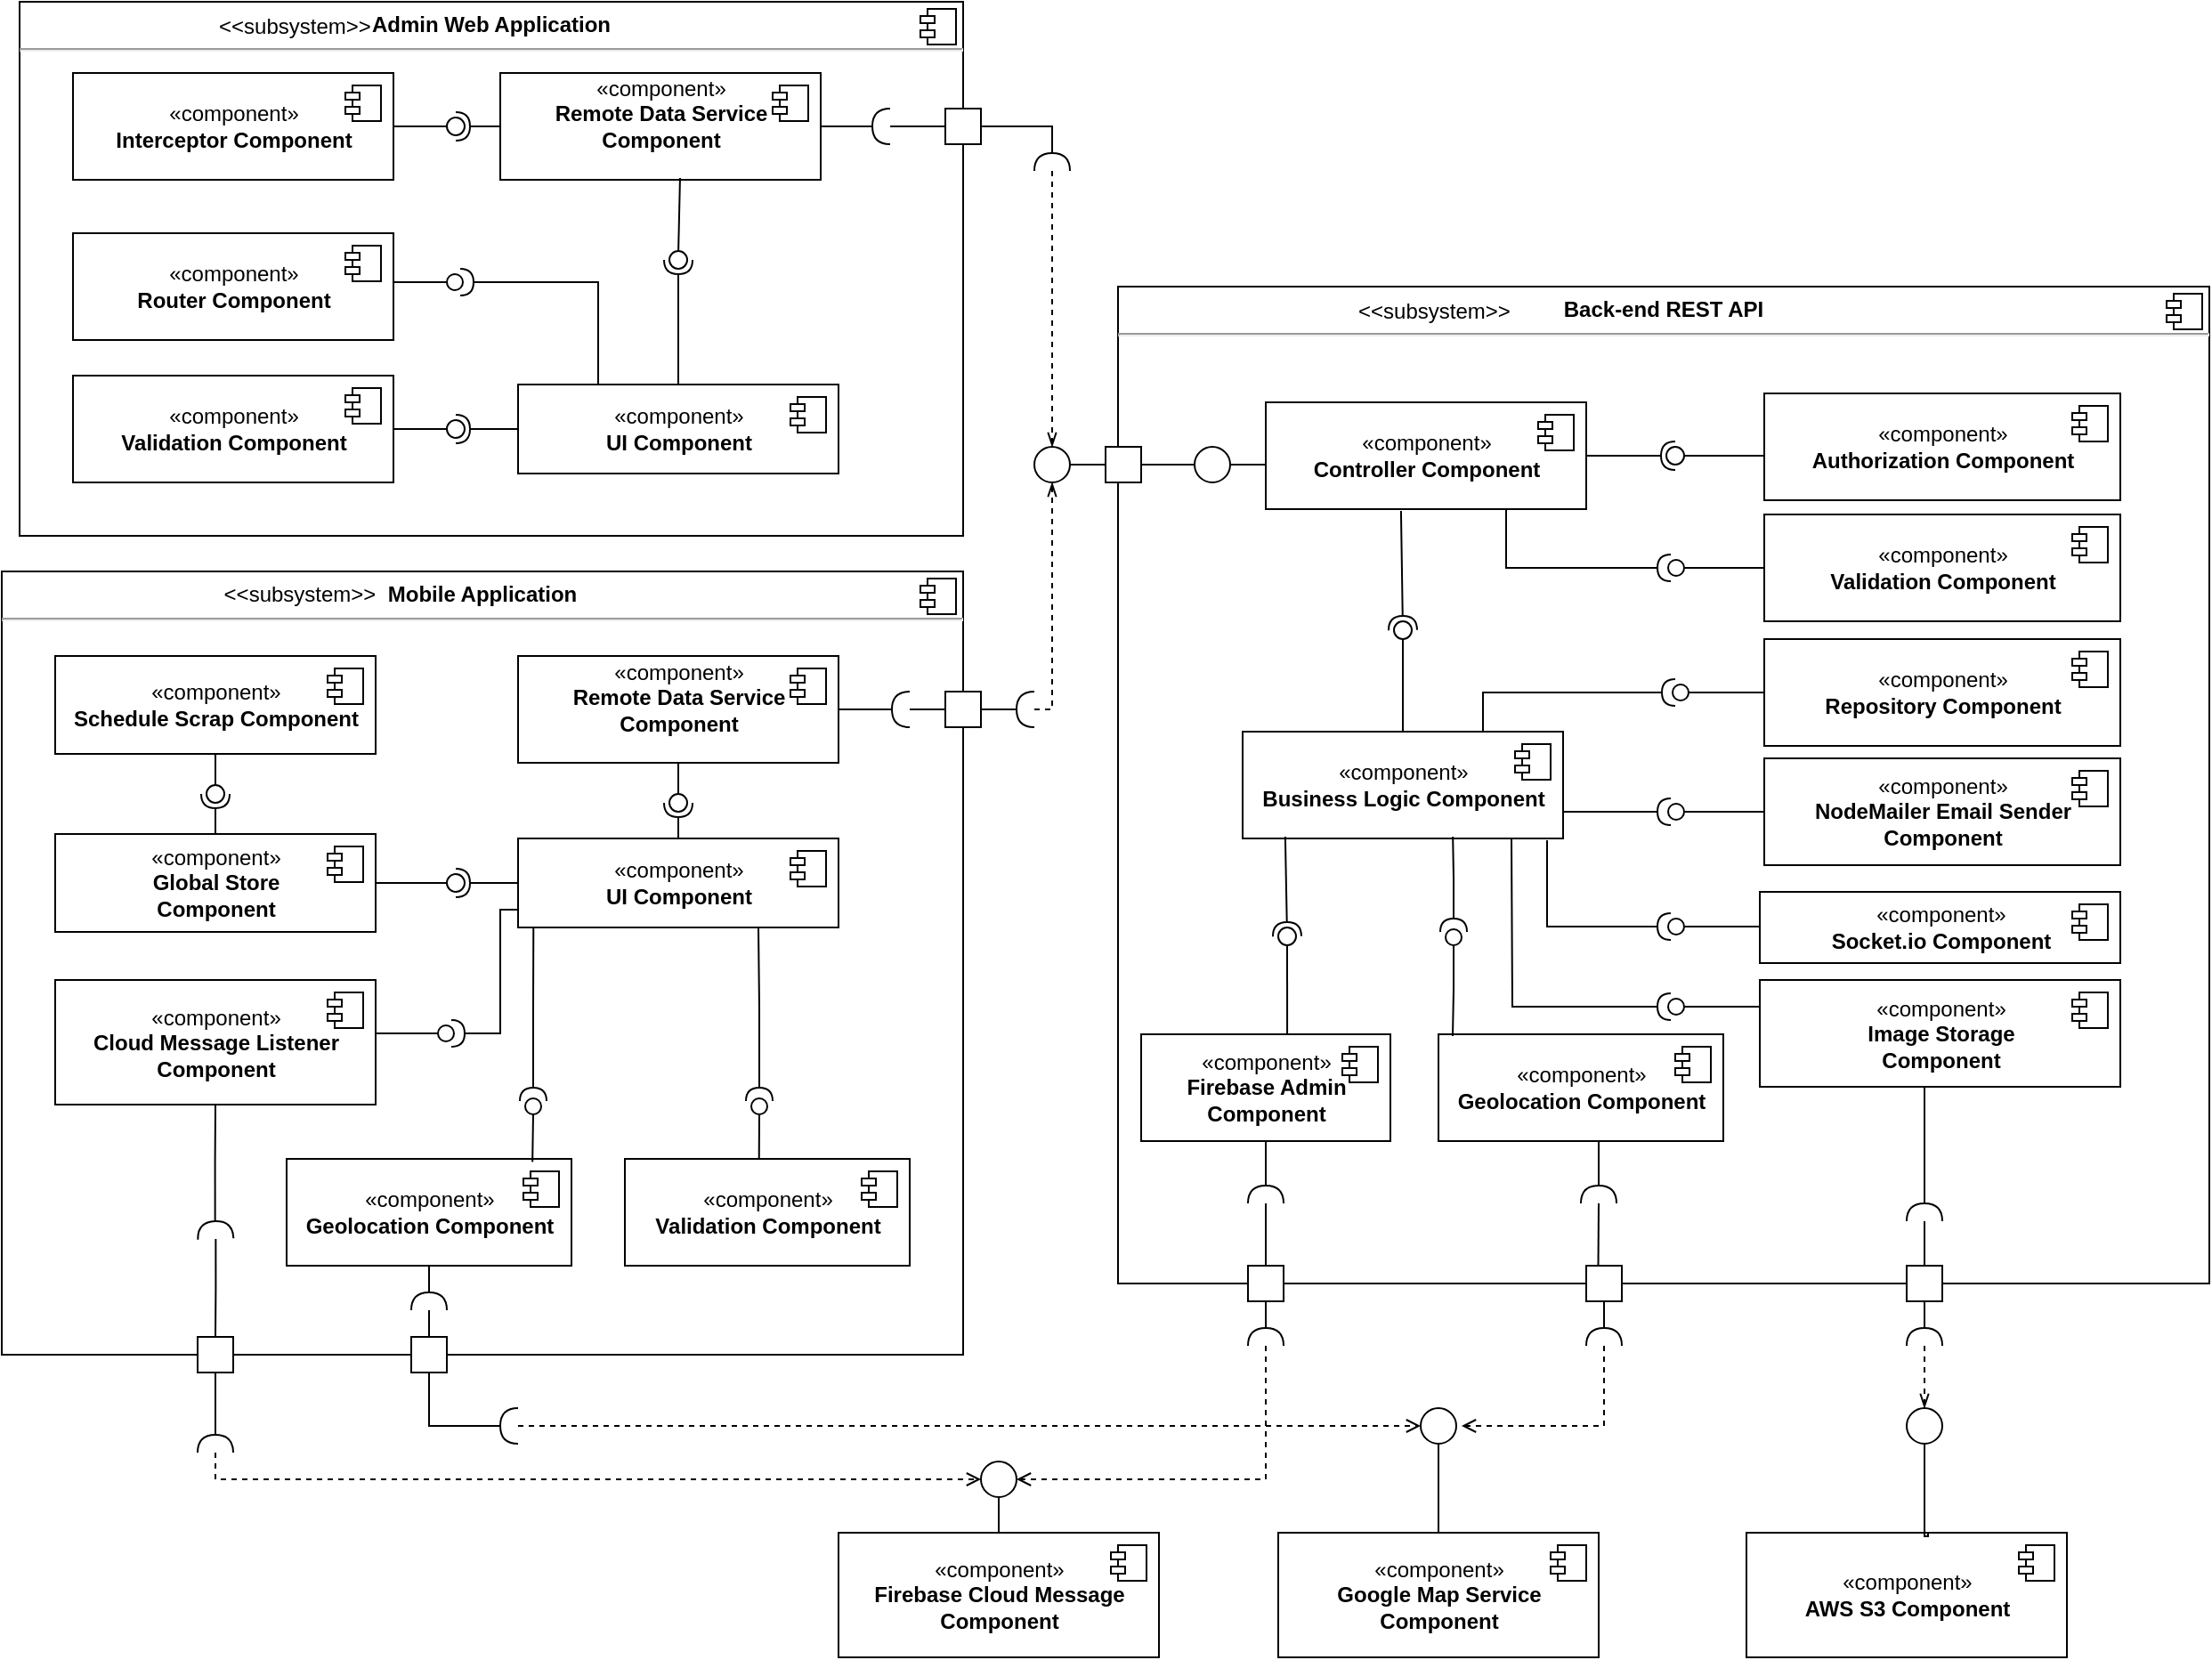 <mxfile version="13.0.2" type="device"><diagram name="Page-1" id="e7e014a7-5840-1c2e-5031-d8a46d1fe8dd"><mxGraphModel dx="346" dy="184" grid="1" gridSize="10" guides="1" tooltips="1" connect="1" arrows="1" fold="1" page="1" pageScale="1" pageWidth="1654" pageHeight="1169" background="#ffffff" math="0" shadow="0"><root><mxCell id="0"/><mxCell id="1" parent="0"/><mxCell id="vD7Bsv8tVk8NhOkw5Lju-210" value="&lt;p style=&quot;margin: 0px ; margin-top: 6px ; text-align: center&quot;&gt;&lt;b&gt;Back-end REST API&lt;/b&gt;&lt;br&gt;&lt;/p&gt;&lt;hr&gt;" style="align=left;overflow=fill;html=1;dropTarget=0;fillColor=#ffffff;gradientColor=none;" parent="1" vertex="1"><mxGeometry x="647" y="160" width="613" height="560" as="geometry"/></mxCell><mxCell id="vD7Bsv8tVk8NhOkw5Lju-211" value="" style="shape=component;jettyWidth=8;jettyHeight=4;" parent="vD7Bsv8tVk8NhOkw5Lju-210" vertex="1"><mxGeometry x="1" width="20" height="20" relative="1" as="geometry"><mxPoint x="-24" y="4" as="offset"/></mxGeometry></mxCell><mxCell id="66DuaU19Fk_zL078yMDg-50" value="&lt;p style=&quot;margin: 0px ; margin-top: 6px ; text-align: center&quot;&gt;&lt;b&gt;Mobile Application&lt;br&gt;&lt;/b&gt;&lt;/p&gt;&lt;hr&gt;&lt;p style=&quot;margin: 0px ; margin-left: 8px&quot;&gt;&lt;br&gt;&lt;/p&gt;" style="align=left;overflow=fill;html=1;dropTarget=0;" parent="1" vertex="1"><mxGeometry x="20" y="320" width="540" height="440" as="geometry"/></mxCell><mxCell id="66DuaU19Fk_zL078yMDg-51" value="" style="shape=component;jettyWidth=8;jettyHeight=4;" parent="66DuaU19Fk_zL078yMDg-50" vertex="1"><mxGeometry x="1" width="20" height="20" relative="1" as="geometry"><mxPoint x="-24" y="4" as="offset"/></mxGeometry></mxCell><mxCell id="66DuaU19Fk_zL078yMDg-58" value="&lt;p style=&quot;margin: 0px ; margin-top: 6px ; text-align: center&quot;&gt;&lt;b&gt;Admin Web Application&lt;/b&gt;&lt;br&gt;&lt;/p&gt;&lt;hr&gt;&lt;p style=&quot;margin: 0px ; margin-left: 8px&quot;&gt;&lt;br&gt;&lt;/p&gt;" style="align=left;overflow=fill;html=1;dropTarget=0;" parent="1" vertex="1"><mxGeometry x="30" width="530" height="300" as="geometry"/></mxCell><mxCell id="66DuaU19Fk_zL078yMDg-59" value="" style="shape=component;jettyWidth=8;jettyHeight=4;" parent="66DuaU19Fk_zL078yMDg-58" vertex="1"><mxGeometry x="1" width="20" height="20" relative="1" as="geometry"><mxPoint x="-24" y="4" as="offset"/></mxGeometry></mxCell><mxCell id="Nfz9Ye3wE-73OPTYJ1pj-76" style="edgeStyle=orthogonalEdgeStyle;rounded=0;orthogonalLoop=1;jettySize=auto;html=1;exitX=0.5;exitY=1;exitDx=0;exitDy=0;endArrow=none;endFill=0;" parent="1" edge="1"><mxGeometry relative="1" as="geometry"><mxPoint x="400" y="495" as="sourcePoint"/><mxPoint x="400" y="495" as="targetPoint"/></mxGeometry></mxCell><mxCell id="vD7Bsv8tVk8NhOkw5Lju-100" style="edgeStyle=orthogonalEdgeStyle;rounded=0;orthogonalLoop=1;jettySize=auto;html=1;exitX=1;exitY=0.5;exitDx=0;exitDy=0;entryX=1;entryY=0.5;entryDx=0;entryDy=0;entryPerimeter=0;startArrow=none;startFill=0;endArrow=none;endFill=0;" parent="1" source="vD7Bsv8tVk8NhOkw5Lju-1" target="vD7Bsv8tVk8NhOkw5Lju-99" edge="1"><mxGeometry relative="1" as="geometry"/></mxCell><mxCell id="vD7Bsv8tVk8NhOkw5Lju-1" value="«component»&lt;br&gt;&lt;div&gt;&lt;b&gt;Remote Data Service &lt;br&gt;&lt;/b&gt;&lt;/div&gt;&lt;div&gt;&lt;b&gt;Component&lt;/b&gt;&lt;/div&gt;&lt;div&gt;&lt;b&gt;&lt;br&gt;&lt;/b&gt;&lt;/div&gt;" style="html=1;dropTarget=0;" parent="1" vertex="1"><mxGeometry x="310" y="367.5" width="180" height="60" as="geometry"/></mxCell><mxCell id="vD7Bsv8tVk8NhOkw5Lju-2" value="" style="shape=component;jettyWidth=8;jettyHeight=4;" parent="vD7Bsv8tVk8NhOkw5Lju-1" vertex="1"><mxGeometry x="1" width="20" height="20" relative="1" as="geometry"><mxPoint x="-27" y="7" as="offset"/></mxGeometry></mxCell><mxCell id="vD7Bsv8tVk8NhOkw5Lju-3" value="«component»&lt;br&gt;&lt;b&gt;Validation Component&lt;br&gt;&lt;/b&gt;" style="html=1;dropTarget=0;" parent="1" vertex="1"><mxGeometry x="370" y="650" width="160" height="60" as="geometry"/></mxCell><mxCell id="vD7Bsv8tVk8NhOkw5Lju-4" value="" style="shape=component;jettyWidth=8;jettyHeight=4;" parent="vD7Bsv8tVk8NhOkw5Lju-3" vertex="1"><mxGeometry x="1" width="20" height="20" relative="1" as="geometry"><mxPoint x="-27" y="7" as="offset"/></mxGeometry></mxCell><mxCell id="vD7Bsv8tVk8NhOkw5Lju-5" value="«component»&lt;br&gt;&lt;b&gt;UI Component&lt;br&gt;&lt;/b&gt;" style="html=1;dropTarget=0;" parent="1" vertex="1"><mxGeometry x="310" y="470" width="180" height="50" as="geometry"/></mxCell><mxCell id="vD7Bsv8tVk8NhOkw5Lju-6" value="" style="shape=component;jettyWidth=8;jettyHeight=4;" parent="vD7Bsv8tVk8NhOkw5Lju-5" vertex="1"><mxGeometry x="1" width="20" height="20" relative="1" as="geometry"><mxPoint x="-27" y="7" as="offset"/></mxGeometry></mxCell><mxCell id="vD7Bsv8tVk8NhOkw5Lju-7" value="«component»&lt;br&gt;&lt;div&gt;&lt;b&gt;Google Map Service&lt;/b&gt;&lt;/div&gt;&lt;div&gt;&lt;b&gt;Component&lt;br&gt;&lt;/b&gt;&lt;/div&gt;" style="html=1;dropTarget=0;" parent="1" vertex="1"><mxGeometry x="737" y="860" width="180" height="70" as="geometry"/></mxCell><mxCell id="vD7Bsv8tVk8NhOkw5Lju-8" value="" style="shape=component;jettyWidth=8;jettyHeight=4;" parent="vD7Bsv8tVk8NhOkw5Lju-7" vertex="1"><mxGeometry x="1" width="20" height="20" relative="1" as="geometry"><mxPoint x="-27" y="7" as="offset"/></mxGeometry></mxCell><mxCell id="vD7Bsv8tVk8NhOkw5Lju-9" value="«component»&lt;br&gt;&lt;div&gt;&lt;b&gt;Firebase Cloud Message&lt;/b&gt;&lt;/div&gt;&lt;div&gt;&lt;b&gt;Component&lt;br&gt;&lt;/b&gt;&lt;/div&gt;" style="html=1;dropTarget=0;" parent="1" vertex="1"><mxGeometry x="490" y="860" width="180" height="70" as="geometry"/></mxCell><mxCell id="vD7Bsv8tVk8NhOkw5Lju-10" value="" style="shape=component;jettyWidth=8;jettyHeight=4;" parent="vD7Bsv8tVk8NhOkw5Lju-9" vertex="1"><mxGeometry x="1" width="20" height="20" relative="1" as="geometry"><mxPoint x="-27" y="7" as="offset"/></mxGeometry></mxCell><mxCell id="vD7Bsv8tVk8NhOkw5Lju-11" value="«component»&lt;br&gt;&lt;div&gt;&lt;b&gt;Schedule Scrap Component&lt;/b&gt;&lt;/div&gt;" style="html=1;dropTarget=0;" parent="1" vertex="1"><mxGeometry x="50" y="367.5" width="180" height="55" as="geometry"/></mxCell><mxCell id="vD7Bsv8tVk8NhOkw5Lju-12" value="" style="shape=component;jettyWidth=8;jettyHeight=4;" parent="vD7Bsv8tVk8NhOkw5Lju-11" vertex="1"><mxGeometry x="1" width="20" height="20" relative="1" as="geometry"><mxPoint x="-27" y="7" as="offset"/></mxGeometry></mxCell><mxCell id="vD7Bsv8tVk8NhOkw5Lju-13" value="«component»&lt;br&gt;&lt;b&gt;AWS S3 Component&lt;br&gt;&lt;/b&gt;" style="html=1;dropTarget=0;" parent="1" vertex="1"><mxGeometry x="1000" y="860" width="180" height="70" as="geometry"/></mxCell><mxCell id="vD7Bsv8tVk8NhOkw5Lju-14" value="" style="shape=component;jettyWidth=8;jettyHeight=4;" parent="vD7Bsv8tVk8NhOkw5Lju-13" vertex="1"><mxGeometry x="1" width="20" height="20" relative="1" as="geometry"><mxPoint x="-27" y="7" as="offset"/></mxGeometry></mxCell><mxCell id="vD7Bsv8tVk8NhOkw5Lju-15" value="«component»&lt;br&gt;&lt;div&gt;&lt;b&gt;Cloud Message Listener &lt;br&gt;&lt;/b&gt;&lt;/div&gt;&lt;div&gt;&lt;b&gt;Component&lt;br&gt;&lt;/b&gt;&lt;/div&gt;" style="html=1;dropTarget=0;" parent="1" vertex="1"><mxGeometry x="50" y="549.5" width="180" height="70" as="geometry"/></mxCell><mxCell id="vD7Bsv8tVk8NhOkw5Lju-16" value="" style="shape=component;jettyWidth=8;jettyHeight=4;" parent="vD7Bsv8tVk8NhOkw5Lju-15" vertex="1"><mxGeometry x="1" width="20" height="20" relative="1" as="geometry"><mxPoint x="-27" y="7" as="offset"/></mxGeometry></mxCell><mxCell id="vD7Bsv8tVk8NhOkw5Lju-17" value="«component»&lt;br&gt;&lt;div&gt;&lt;b&gt;UI Component&lt;/b&gt;&lt;/div&gt;" style="html=1;dropTarget=0;" parent="1" vertex="1"><mxGeometry x="310" y="215" width="180" height="50" as="geometry"/></mxCell><mxCell id="vD7Bsv8tVk8NhOkw5Lju-18" value="" style="shape=component;jettyWidth=8;jettyHeight=4;" parent="vD7Bsv8tVk8NhOkw5Lju-17" vertex="1"><mxGeometry x="1" width="20" height="20" relative="1" as="geometry"><mxPoint x="-27" y="7" as="offset"/></mxGeometry></mxCell><mxCell id="vD7Bsv8tVk8NhOkw5Lju-127" style="edgeStyle=orthogonalEdgeStyle;rounded=0;orthogonalLoop=1;jettySize=auto;html=1;exitX=1;exitY=0.5;exitDx=0;exitDy=0;entryX=1;entryY=0.5;entryDx=0;entryDy=0;entryPerimeter=0;startArrow=none;startFill=0;endArrow=none;endFill=0;" parent="1" source="vD7Bsv8tVk8NhOkw5Lju-19" target="vD7Bsv8tVk8NhOkw5Lju-122" edge="1"><mxGeometry relative="1" as="geometry"/></mxCell><mxCell id="vD7Bsv8tVk8NhOkw5Lju-19" value="«component»&lt;br&gt;&lt;div&gt;&lt;b&gt;Remote Data Service &lt;br&gt;&lt;/b&gt;&lt;/div&gt;&lt;div&gt;&lt;b&gt;Component&lt;/b&gt;&lt;/div&gt;&lt;div&gt;&lt;b&gt;&lt;br&gt;&lt;/b&gt;&lt;/div&gt;" style="html=1;dropTarget=0;" parent="1" vertex="1"><mxGeometry x="300" y="40" width="180" height="60" as="geometry"/></mxCell><mxCell id="vD7Bsv8tVk8NhOkw5Lju-20" value="" style="shape=component;jettyWidth=8;jettyHeight=4;" parent="vD7Bsv8tVk8NhOkw5Lju-19" vertex="1"><mxGeometry x="1" width="20" height="20" relative="1" as="geometry"><mxPoint x="-27" y="7" as="offset"/></mxGeometry></mxCell><mxCell id="vD7Bsv8tVk8NhOkw5Lju-21" value="«component»&lt;br&gt;&lt;b&gt;Validation Component&lt;br&gt;&lt;/b&gt;" style="html=1;dropTarget=0;" parent="1" vertex="1"><mxGeometry x="60" y="210" width="180" height="60" as="geometry"/></mxCell><mxCell id="vD7Bsv8tVk8NhOkw5Lju-22" value="" style="shape=component;jettyWidth=8;jettyHeight=4;" parent="vD7Bsv8tVk8NhOkw5Lju-21" vertex="1"><mxGeometry x="1" width="20" height="20" relative="1" as="geometry"><mxPoint x="-27" y="7" as="offset"/></mxGeometry></mxCell><mxCell id="vD7Bsv8tVk8NhOkw5Lju-23" value="«component»&lt;br&gt;&lt;b&gt;Validation Component&lt;br&gt;&lt;/b&gt;" style="html=1;dropTarget=0;" parent="1" vertex="1"><mxGeometry x="1010" y="288" width="200" height="60" as="geometry"/></mxCell><mxCell id="vD7Bsv8tVk8NhOkw5Lju-24" value="" style="shape=component;jettyWidth=8;jettyHeight=4;" parent="vD7Bsv8tVk8NhOkw5Lju-23" vertex="1"><mxGeometry x="1" width="20" height="20" relative="1" as="geometry"><mxPoint x="-27" y="7" as="offset"/></mxGeometry></mxCell><mxCell id="vD7Bsv8tVk8NhOkw5Lju-30" value="«component»&lt;br&gt;&lt;div&gt;&lt;b&gt;Authorization Component&lt;/b&gt;&lt;/div&gt;" style="html=1;dropTarget=0;" parent="1" vertex="1"><mxGeometry x="1010" y="220" width="200" height="60" as="geometry"/></mxCell><mxCell id="vD7Bsv8tVk8NhOkw5Lju-31" value="" style="shape=component;jettyWidth=8;jettyHeight=4;" parent="vD7Bsv8tVk8NhOkw5Lju-30" vertex="1"><mxGeometry x="1" width="20" height="20" relative="1" as="geometry"><mxPoint x="-27" y="7" as="offset"/></mxGeometry></mxCell><mxCell id="vD7Bsv8tVk8NhOkw5Lju-107" style="edgeStyle=orthogonalEdgeStyle;rounded=0;orthogonalLoop=1;jettySize=auto;html=1;exitX=0;exitY=0.5;exitDx=0;exitDy=0;entryX=1;entryY=0.5;entryDx=0;entryDy=0;startArrow=none;startFill=0;endArrow=none;endFill=0;" parent="1" source="vD7Bsv8tVk8NhOkw5Lju-32" target="vD7Bsv8tVk8NhOkw5Lju-103" edge="1"><mxGeometry relative="1" as="geometry"><Array as="points"><mxPoint x="730" y="260"/></Array></mxGeometry></mxCell><mxCell id="vD7Bsv8tVk8NhOkw5Lju-32" value="«component»&lt;br&gt;&lt;div&gt;&lt;b&gt;Controller Component&lt;br&gt;&lt;/b&gt;&lt;/div&gt;" style="html=1;dropTarget=0;" parent="1" vertex="1"><mxGeometry x="730" y="225" width="180" height="60" as="geometry"/></mxCell><mxCell id="vD7Bsv8tVk8NhOkw5Lju-33" value="" style="shape=component;jettyWidth=8;jettyHeight=4;" parent="vD7Bsv8tVk8NhOkw5Lju-32" vertex="1"><mxGeometry x="1" width="20" height="20" relative="1" as="geometry"><mxPoint x="-27" y="7" as="offset"/></mxGeometry></mxCell><mxCell id="vD7Bsv8tVk8NhOkw5Lju-34" value="«component»&lt;br&gt;&lt;div&gt;&lt;b&gt;Business Logic Component&lt;br&gt;&lt;/b&gt;&lt;/div&gt;" style="html=1;dropTarget=0;" parent="1" vertex="1"><mxGeometry x="717" y="410" width="180" height="60" as="geometry"/></mxCell><mxCell id="vD7Bsv8tVk8NhOkw5Lju-35" value="" style="shape=component;jettyWidth=8;jettyHeight=4;" parent="vD7Bsv8tVk8NhOkw5Lju-34" vertex="1"><mxGeometry x="1" width="20" height="20" relative="1" as="geometry"><mxPoint x="-27" y="7" as="offset"/></mxGeometry></mxCell><mxCell id="vD7Bsv8tVk8NhOkw5Lju-36" value="«component»&lt;br&gt;&lt;div&gt;&lt;b&gt;Repository Component&lt;br&gt;&lt;/b&gt;&lt;/div&gt;" style="html=1;dropTarget=0;" parent="1" vertex="1"><mxGeometry x="1010" y="358" width="200" height="60" as="geometry"/></mxCell><mxCell id="vD7Bsv8tVk8NhOkw5Lju-37" value="" style="shape=component;jettyWidth=8;jettyHeight=4;" parent="vD7Bsv8tVk8NhOkw5Lju-36" vertex="1"><mxGeometry x="1" width="20" height="20" relative="1" as="geometry"><mxPoint x="-27" y="7" as="offset"/></mxGeometry></mxCell><mxCell id="vD7Bsv8tVk8NhOkw5Lju-38" value="&lt;div&gt;«component»&lt;b&gt;&lt;br&gt;&lt;/b&gt;&lt;/div&gt;&lt;div&gt;&lt;b&gt;Global Store &lt;br&gt;&lt;/b&gt;&lt;/div&gt;&lt;div&gt;&lt;b&gt;Component&lt;/b&gt;&lt;/div&gt;" style="html=1;dropTarget=0;" parent="1" vertex="1"><mxGeometry x="50" y="467.5" width="180" height="55" as="geometry"/></mxCell><mxCell id="vD7Bsv8tVk8NhOkw5Lju-39" value="" style="shape=component;jettyWidth=8;jettyHeight=4;" parent="vD7Bsv8tVk8NhOkw5Lju-38" vertex="1"><mxGeometry x="1" width="20" height="20" relative="1" as="geometry"><mxPoint x="-27" y="7" as="offset"/></mxGeometry></mxCell><mxCell id="vD7Bsv8tVk8NhOkw5Lju-40" value="«component»&lt;br&gt;&lt;div&gt;&lt;b&gt;Router Component&lt;/b&gt;&lt;/div&gt;" style="html=1;dropTarget=0;" parent="1" vertex="1"><mxGeometry x="60" y="130" width="180" height="60" as="geometry"/></mxCell><mxCell id="vD7Bsv8tVk8NhOkw5Lju-41" value="" style="shape=component;jettyWidth=8;jettyHeight=4;" parent="vD7Bsv8tVk8NhOkw5Lju-40" vertex="1"><mxGeometry x="1" width="20" height="20" relative="1" as="geometry"><mxPoint x="-27" y="7" as="offset"/></mxGeometry></mxCell><mxCell id="vD7Bsv8tVk8NhOkw5Lju-42" value="«component»&lt;br&gt;&lt;div&gt;&lt;b&gt;Interceptor Component&lt;/b&gt;&lt;/div&gt;" style="html=1;dropTarget=0;" parent="1" vertex="1"><mxGeometry x="60" y="40" width="180" height="60" as="geometry"/></mxCell><mxCell id="vD7Bsv8tVk8NhOkw5Lju-43" value="" style="shape=component;jettyWidth=8;jettyHeight=4;" parent="vD7Bsv8tVk8NhOkw5Lju-42" vertex="1"><mxGeometry x="1" width="20" height="20" relative="1" as="geometry"><mxPoint x="-27" y="7" as="offset"/></mxGeometry></mxCell><mxCell id="vD7Bsv8tVk8NhOkw5Lju-48" value="" style="rounded=0;orthogonalLoop=1;jettySize=auto;html=1;endArrow=none;endFill=0;exitX=0.5;exitY=1;exitDx=0;exitDy=0;" parent="1" source="vD7Bsv8tVk8NhOkw5Lju-11" target="vD7Bsv8tVk8NhOkw5Lju-50" edge="1"><mxGeometry relative="1" as="geometry"><mxPoint x="300" y="465" as="sourcePoint"/></mxGeometry></mxCell><mxCell id="vD7Bsv8tVk8NhOkw5Lju-49" value="" style="rounded=0;orthogonalLoop=1;jettySize=auto;html=1;endArrow=halfCircle;endFill=0;entryX=0.5;entryY=0.5;entryDx=0;entryDy=0;endSize=6;strokeWidth=1;exitX=0.5;exitY=0;exitDx=0;exitDy=0;" parent="1" source="vD7Bsv8tVk8NhOkw5Lju-38" target="vD7Bsv8tVk8NhOkw5Lju-50" edge="1"><mxGeometry relative="1" as="geometry"><mxPoint x="340" y="465" as="sourcePoint"/></mxGeometry></mxCell><mxCell id="vD7Bsv8tVk8NhOkw5Lju-50" value="" style="ellipse;whiteSpace=wrap;html=1;fontFamily=Helvetica;fontSize=12;fontColor=#000000;align=center;strokeColor=#000000;fillColor=#ffffff;points=[];aspect=fixed;resizable=0;" parent="1" vertex="1"><mxGeometry x="135" y="440" width="10" height="10" as="geometry"/></mxCell><mxCell id="vD7Bsv8tVk8NhOkw5Lju-51" value="" style="rounded=0;orthogonalLoop=1;jettySize=auto;html=1;endArrow=none;endFill=0;exitX=1;exitY=0.5;exitDx=0;exitDy=0;" parent="1" source="vD7Bsv8tVk8NhOkw5Lju-38" target="vD7Bsv8tVk8NhOkw5Lju-53" edge="1"><mxGeometry relative="1" as="geometry"><mxPoint x="300" y="465" as="sourcePoint"/></mxGeometry></mxCell><mxCell id="vD7Bsv8tVk8NhOkw5Lju-52" value="" style="rounded=0;orthogonalLoop=1;jettySize=auto;html=1;endArrow=halfCircle;endFill=0;entryX=0.5;entryY=0.5;entryDx=0;entryDy=0;endSize=6;strokeWidth=1;exitX=0;exitY=0.5;exitDx=0;exitDy=0;" parent="1" source="vD7Bsv8tVk8NhOkw5Lju-5" target="vD7Bsv8tVk8NhOkw5Lju-53" edge="1"><mxGeometry relative="1" as="geometry"><mxPoint x="340" y="465" as="sourcePoint"/></mxGeometry></mxCell><mxCell id="vD7Bsv8tVk8NhOkw5Lju-53" value="" style="ellipse;whiteSpace=wrap;html=1;fontFamily=Helvetica;fontSize=12;fontColor=#000000;align=center;strokeColor=#000000;fillColor=#ffffff;points=[];aspect=fixed;resizable=0;" parent="1" vertex="1"><mxGeometry x="270" y="490" width="10" height="10" as="geometry"/></mxCell><mxCell id="vD7Bsv8tVk8NhOkw5Lju-57" value="" style="rounded=0;orthogonalLoop=1;jettySize=auto;html=1;endArrow=none;endFill=0;exitX=0.5;exitY=1;exitDx=0;exitDy=0;" parent="1" source="vD7Bsv8tVk8NhOkw5Lju-1" target="vD7Bsv8tVk8NhOkw5Lju-59" edge="1"><mxGeometry relative="1" as="geometry"><mxPoint x="300" y="465" as="sourcePoint"/></mxGeometry></mxCell><mxCell id="vD7Bsv8tVk8NhOkw5Lju-58" value="" style="rounded=0;orthogonalLoop=1;jettySize=auto;html=1;endArrow=halfCircle;endFill=0;entryX=0.5;entryY=0.5;entryDx=0;entryDy=0;endSize=6;strokeWidth=1;" parent="1" source="vD7Bsv8tVk8NhOkw5Lju-5" target="vD7Bsv8tVk8NhOkw5Lju-59" edge="1"><mxGeometry relative="1" as="geometry"><mxPoint x="340" y="465" as="sourcePoint"/></mxGeometry></mxCell><mxCell id="vD7Bsv8tVk8NhOkw5Lju-59" value="" style="ellipse;whiteSpace=wrap;html=1;fontFamily=Helvetica;fontSize=12;fontColor=#000000;align=center;strokeColor=#000000;fillColor=#ffffff;points=[];aspect=fixed;resizable=0;" parent="1" vertex="1"><mxGeometry x="395" y="445" width="10" height="10" as="geometry"/></mxCell><mxCell id="vD7Bsv8tVk8NhOkw5Lju-61" style="edgeStyle=orthogonalEdgeStyle;rounded=0;orthogonalLoop=1;jettySize=auto;html=1;exitX=1;exitY=0.5;exitDx=0;exitDy=0;exitPerimeter=0;startArrow=none;startFill=0;endArrow=none;endFill=0;" parent="1" source="vD7Bsv8tVk8NhOkw5Lju-60" target="vD7Bsv8tVk8NhOkw5Lju-15" edge="1"><mxGeometry relative="1" as="geometry"/></mxCell><mxCell id="vD7Bsv8tVk8NhOkw5Lju-87" style="edgeStyle=orthogonalEdgeStyle;rounded=0;orthogonalLoop=1;jettySize=auto;html=1;exitX=0;exitY=0.5;exitDx=0;exitDy=0;exitPerimeter=0;entryX=0.5;entryY=0;entryDx=0;entryDy=0;startArrow=none;startFill=0;endArrow=none;endFill=0;" parent="1" source="vD7Bsv8tVk8NhOkw5Lju-60" target="vD7Bsv8tVk8NhOkw5Lju-62" edge="1"><mxGeometry relative="1" as="geometry"/></mxCell><mxCell id="vD7Bsv8tVk8NhOkw5Lju-60" value="" style="shape=requiredInterface;html=1;verticalLabelPosition=bottom;rotation=-92;" parent="1" vertex="1"><mxGeometry x="135" y="680" width="10" height="20" as="geometry"/></mxCell><mxCell id="vD7Bsv8tVk8NhOkw5Lju-69" style="edgeStyle=orthogonalEdgeStyle;rounded=0;orthogonalLoop=1;jettySize=auto;html=1;exitX=0.5;exitY=1;exitDx=0;exitDy=0;entryX=1;entryY=0.5;entryDx=0;entryDy=0;entryPerimeter=0;startArrow=none;startFill=0;endArrow=none;endFill=0;" parent="1" source="vD7Bsv8tVk8NhOkw5Lju-62" target="vD7Bsv8tVk8NhOkw5Lju-65" edge="1"><mxGeometry relative="1" as="geometry"/></mxCell><mxCell id="vD7Bsv8tVk8NhOkw5Lju-62" value="" style="rounded=0;whiteSpace=wrap;html=1;" parent="1" vertex="1"><mxGeometry x="130" y="750" width="20" height="20" as="geometry"/></mxCell><mxCell id="vD7Bsv8tVk8NhOkw5Lju-79" style="edgeStyle=orthogonalEdgeStyle;orthogonalLoop=1;jettySize=auto;html=1;exitX=0;exitY=0.5;exitDx=0;exitDy=0;exitPerimeter=0;entryX=0;entryY=0.5;entryDx=0;entryDy=0;startArrow=none;startFill=0;endArrow=open;endFill=0;dashed=1;rounded=0;" parent="1" source="vD7Bsv8tVk8NhOkw5Lju-65" target="vD7Bsv8tVk8NhOkw5Lju-68" edge="1"><mxGeometry relative="1" as="geometry"><Array as="points"><mxPoint x="140" y="830"/><mxPoint x="570" y="830"/></Array></mxGeometry></mxCell><mxCell id="vD7Bsv8tVk8NhOkw5Lju-65" value="" style="shape=requiredInterface;html=1;verticalLabelPosition=bottom;rotation=-90;" parent="1" vertex="1"><mxGeometry x="135" y="800" width="10" height="20" as="geometry"/></mxCell><mxCell id="vD7Bsv8tVk8NhOkw5Lju-75" style="edgeStyle=orthogonalEdgeStyle;rounded=0;orthogonalLoop=1;jettySize=auto;html=1;exitX=0.5;exitY=1;exitDx=0;exitDy=0;entryX=0.5;entryY=0;entryDx=0;entryDy=0;startArrow=none;startFill=0;endArrow=none;endFill=0;" parent="1" source="vD7Bsv8tVk8NhOkw5Lju-68" target="vD7Bsv8tVk8NhOkw5Lju-9" edge="1"><mxGeometry relative="1" as="geometry"/></mxCell><mxCell id="vD7Bsv8tVk8NhOkw5Lju-68" value="" style="ellipse;whiteSpace=wrap;html=1;aspect=fixed;" parent="1" vertex="1"><mxGeometry x="570" y="820" width="20" height="20" as="geometry"/></mxCell><mxCell id="vD7Bsv8tVk8NhOkw5Lju-76" style="edgeStyle=orthogonalEdgeStyle;rounded=0;orthogonalLoop=1;jettySize=auto;html=1;exitX=0.5;exitY=1;exitDx=0;exitDy=0;entryX=0.5;entryY=0;entryDx=0;entryDy=0;startArrow=none;startFill=0;endArrow=none;endFill=0;" parent="1" source="vD7Bsv8tVk8NhOkw5Lju-73" target="vD7Bsv8tVk8NhOkw5Lju-7" edge="1"><mxGeometry relative="1" as="geometry"/></mxCell><mxCell id="vD7Bsv8tVk8NhOkw5Lju-73" value="" style="ellipse;whiteSpace=wrap;html=1;aspect=fixed;" parent="1" vertex="1"><mxGeometry x="817" y="790" width="20" height="20" as="geometry"/></mxCell><mxCell id="si6ziJMweYchhClj-BRI-12" style="edgeStyle=orthogonalEdgeStyle;rounded=0;orthogonalLoop=1;jettySize=auto;html=1;exitX=1;exitY=0.5;exitDx=0;exitDy=0;endArrow=none;endFill=0;" parent="1" source="vD7Bsv8tVk8NhOkw5Lju-74" edge="1"><mxGeometry relative="1" as="geometry"><mxPoint x="1102" y="860" as="targetPoint"/><Array as="points"><mxPoint x="1100" y="800"/><mxPoint x="1100" y="862"/></Array></mxGeometry></mxCell><mxCell id="vD7Bsv8tVk8NhOkw5Lju-74" value="" style="ellipse;whiteSpace=wrap;html=1;aspect=fixed;" parent="1" vertex="1"><mxGeometry x="1090" y="790" width="20" height="20" as="geometry"/></mxCell><mxCell id="vD7Bsv8tVk8NhOkw5Lju-94" style="edgeStyle=orthogonalEdgeStyle;rounded=0;orthogonalLoop=1;jettySize=auto;html=1;exitX=0.5;exitY=1;exitDx=0;exitDy=0;entryX=1;entryY=0.5;entryDx=0;entryDy=0;entryPerimeter=0;startArrow=none;startFill=0;endArrow=none;endFill=0;" parent="1" source="vD7Bsv8tVk8NhOkw5Lju-82" target="vD7Bsv8tVk8NhOkw5Lju-91" edge="1"><mxGeometry relative="1" as="geometry"/></mxCell><mxCell id="vD7Bsv8tVk8NhOkw5Lju-82" value="«component»&lt;br&gt;&lt;b&gt;Geolocation Component&lt;br&gt;&lt;/b&gt;" style="html=1;dropTarget=0;" parent="1" vertex="1"><mxGeometry x="180" y="650" width="160" height="60" as="geometry"/></mxCell><mxCell id="vD7Bsv8tVk8NhOkw5Lju-83" value="" style="shape=component;jettyWidth=8;jettyHeight=4;" parent="vD7Bsv8tVk8NhOkw5Lju-82" vertex="1"><mxGeometry x="1" width="20" height="20" relative="1" as="geometry"><mxPoint x="-27" y="7" as="offset"/></mxGeometry></mxCell><mxCell id="vD7Bsv8tVk8NhOkw5Lju-96" style="edgeStyle=orthogonalEdgeStyle;rounded=0;orthogonalLoop=1;jettySize=auto;html=1;exitX=0.5;exitY=1;exitDx=0;exitDy=0;entryX=1;entryY=0.5;entryDx=0;entryDy=0;entryPerimeter=0;startArrow=none;startFill=0;endArrow=none;endFill=0;" parent="1" source="vD7Bsv8tVk8NhOkw5Lju-88" target="vD7Bsv8tVk8NhOkw5Lju-92" edge="1"><mxGeometry relative="1" as="geometry"><Array as="points"><mxPoint x="260" y="800"/></Array></mxGeometry></mxCell><mxCell id="vD7Bsv8tVk8NhOkw5Lju-88" value="" style="rounded=0;whiteSpace=wrap;html=1;" parent="1" vertex="1"><mxGeometry x="250" y="750" width="20" height="20" as="geometry"/></mxCell><mxCell id="vD7Bsv8tVk8NhOkw5Lju-95" style="edgeStyle=orthogonalEdgeStyle;rounded=0;orthogonalLoop=1;jettySize=auto;html=1;exitX=0;exitY=0.5;exitDx=0;exitDy=0;exitPerimeter=0;entryX=0.5;entryY=0;entryDx=0;entryDy=0;startArrow=none;startFill=0;endArrow=none;endFill=0;" parent="1" source="vD7Bsv8tVk8NhOkw5Lju-91" target="vD7Bsv8tVk8NhOkw5Lju-88" edge="1"><mxGeometry relative="1" as="geometry"/></mxCell><mxCell id="vD7Bsv8tVk8NhOkw5Lju-91" value="" style="shape=requiredInterface;html=1;verticalLabelPosition=bottom;rotation=-90;" parent="1" vertex="1"><mxGeometry x="255" y="720" width="10" height="20" as="geometry"/></mxCell><mxCell id="vD7Bsv8tVk8NhOkw5Lju-97" style="edgeStyle=orthogonalEdgeStyle;rounded=0;orthogonalLoop=1;jettySize=auto;html=1;exitX=0;exitY=0.5;exitDx=0;exitDy=0;exitPerimeter=0;entryX=0;entryY=0.5;entryDx=0;entryDy=0;startArrow=none;startFill=0;endArrow=open;endFill=0;dashed=1;" parent="1" source="vD7Bsv8tVk8NhOkw5Lju-92" target="vD7Bsv8tVk8NhOkw5Lju-73" edge="1"><mxGeometry relative="1" as="geometry"/></mxCell><mxCell id="vD7Bsv8tVk8NhOkw5Lju-92" value="" style="shape=requiredInterface;html=1;verticalLabelPosition=bottom;rotation=-180;" parent="1" vertex="1"><mxGeometry x="300" y="790" width="10" height="20" as="geometry"/></mxCell><mxCell id="vD7Bsv8tVk8NhOkw5Lju-106" style="edgeStyle=orthogonalEdgeStyle;rounded=0;orthogonalLoop=1;jettySize=auto;html=1;exitX=1;exitY=0.5;exitDx=0;exitDy=0;entryX=1;entryY=0.5;entryDx=0;entryDy=0;entryPerimeter=0;startArrow=none;startFill=0;endArrow=none;endFill=0;" parent="1" source="vD7Bsv8tVk8NhOkw5Lju-98" target="vD7Bsv8tVk8NhOkw5Lju-105" edge="1"><mxGeometry relative="1" as="geometry"/></mxCell><mxCell id="vD7Bsv8tVk8NhOkw5Lju-98" value="" style="rounded=0;whiteSpace=wrap;html=1;" parent="1" vertex="1"><mxGeometry x="550" y="387.5" width="20" height="20" as="geometry"/></mxCell><mxCell id="vD7Bsv8tVk8NhOkw5Lju-101" style="edgeStyle=orthogonalEdgeStyle;rounded=0;orthogonalLoop=1;jettySize=auto;html=1;exitX=0;exitY=0.5;exitDx=0;exitDy=0;exitPerimeter=0;entryX=0;entryY=0.5;entryDx=0;entryDy=0;startArrow=none;startFill=0;endArrow=none;endFill=0;" parent="1" source="vD7Bsv8tVk8NhOkw5Lju-99" target="vD7Bsv8tVk8NhOkw5Lju-98" edge="1"><mxGeometry relative="1" as="geometry"/></mxCell><mxCell id="vD7Bsv8tVk8NhOkw5Lju-99" value="" style="shape=requiredInterface;html=1;verticalLabelPosition=bottom;rotation=-180;" parent="1" vertex="1"><mxGeometry x="520" y="387.5" width="10" height="20" as="geometry"/></mxCell><mxCell id="vD7Bsv8tVk8NhOkw5Lju-109" style="edgeStyle=orthogonalEdgeStyle;rounded=0;orthogonalLoop=1;jettySize=auto;html=1;exitX=0;exitY=0.5;exitDx=0;exitDy=0;entryX=1;entryY=0.5;entryDx=0;entryDy=0;startArrow=none;startFill=0;endArrow=none;endFill=0;" parent="1" source="vD7Bsv8tVk8NhOkw5Lju-102" target="vD7Bsv8tVk8NhOkw5Lju-104" edge="1"><mxGeometry relative="1" as="geometry"/></mxCell><mxCell id="vD7Bsv8tVk8NhOkw5Lju-102" value="" style="rounded=0;whiteSpace=wrap;html=1;" parent="1" vertex="1"><mxGeometry x="640" y="250" width="20" height="20" as="geometry"/></mxCell><mxCell id="vD7Bsv8tVk8NhOkw5Lju-108" style="edgeStyle=orthogonalEdgeStyle;rounded=0;orthogonalLoop=1;jettySize=auto;html=1;exitX=0;exitY=1;exitDx=0;exitDy=0;entryX=1;entryY=0.5;entryDx=0;entryDy=0;startArrow=none;startFill=0;endArrow=none;endFill=0;" parent="1" source="vD7Bsv8tVk8NhOkw5Lju-103" target="vD7Bsv8tVk8NhOkw5Lju-102" edge="1"><mxGeometry relative="1" as="geometry"><Array as="points"><mxPoint x="693" y="260"/></Array></mxGeometry></mxCell><mxCell id="vD7Bsv8tVk8NhOkw5Lju-103" value="" style="ellipse;whiteSpace=wrap;html=1;aspect=fixed;" parent="1" vertex="1"><mxGeometry x="690" y="250" width="20" height="20" as="geometry"/></mxCell><mxCell id="vD7Bsv8tVk8NhOkw5Lju-104" value="" style="ellipse;whiteSpace=wrap;html=1;aspect=fixed;" parent="1" vertex="1"><mxGeometry x="600" y="250" width="20" height="20" as="geometry"/></mxCell><mxCell id="vD7Bsv8tVk8NhOkw5Lju-119" style="edgeStyle=orthogonalEdgeStyle;rounded=0;orthogonalLoop=1;jettySize=auto;html=1;exitX=0;exitY=0.5;exitDx=0;exitDy=0;exitPerimeter=0;entryX=0.5;entryY=1;entryDx=0;entryDy=0;dashed=1;startArrow=none;startFill=0;endArrow=openThin;endFill=0;" parent="1" source="vD7Bsv8tVk8NhOkw5Lju-105" target="vD7Bsv8tVk8NhOkw5Lju-104" edge="1"><mxGeometry relative="1" as="geometry"><Array as="points"><mxPoint x="610" y="397"/></Array></mxGeometry></mxCell><mxCell id="vD7Bsv8tVk8NhOkw5Lju-105" value="" style="shape=requiredInterface;html=1;verticalLabelPosition=bottom;rotation=-180;" parent="1" vertex="1"><mxGeometry x="590" y="387.5" width="10" height="20" as="geometry"/></mxCell><mxCell id="si6ziJMweYchhClj-BRI-10" style="edgeStyle=orthogonalEdgeStyle;rounded=0;orthogonalLoop=1;jettySize=auto;html=1;entryX=1;entryY=0.5;entryDx=0;entryDy=0;entryPerimeter=0;endArrow=none;endFill=0;" parent="1" source="vD7Bsv8tVk8NhOkw5Lju-120" target="vD7Bsv8tVk8NhOkw5Lju-121" edge="1"><mxGeometry relative="1" as="geometry"><Array as="points"><mxPoint x="610" y="70"/></Array></mxGeometry></mxCell><mxCell id="vD7Bsv8tVk8NhOkw5Lju-120" value="" style="rounded=0;whiteSpace=wrap;html=1;" parent="1" vertex="1"><mxGeometry x="550" y="60" width="20" height="20" as="geometry"/></mxCell><mxCell id="si6ziJMweYchhClj-BRI-11" style="edgeStyle=orthogonalEdgeStyle;rounded=0;orthogonalLoop=1;jettySize=auto;html=1;exitX=0;exitY=0.5;exitDx=0;exitDy=0;exitPerimeter=0;entryX=0.5;entryY=0;entryDx=0;entryDy=0;endArrow=openThin;endFill=0;dashed=1;" parent="1" source="vD7Bsv8tVk8NhOkw5Lju-121" target="vD7Bsv8tVk8NhOkw5Lju-104" edge="1"><mxGeometry relative="1" as="geometry"/></mxCell><mxCell id="vD7Bsv8tVk8NhOkw5Lju-121" value="" style="shape=requiredInterface;html=1;verticalLabelPosition=bottom;rotation=-90;" parent="1" vertex="1"><mxGeometry x="605" y="80" width="10" height="20" as="geometry"/></mxCell><mxCell id="vD7Bsv8tVk8NhOkw5Lju-128" style="edgeStyle=orthogonalEdgeStyle;rounded=0;orthogonalLoop=1;jettySize=auto;html=1;exitX=0;exitY=0.5;exitDx=0;exitDy=0;exitPerimeter=0;entryX=0;entryY=0.5;entryDx=0;entryDy=0;startArrow=none;startFill=0;endArrow=none;endFill=0;" parent="1" source="vD7Bsv8tVk8NhOkw5Lju-122" target="vD7Bsv8tVk8NhOkw5Lju-120" edge="1"><mxGeometry relative="1" as="geometry"/></mxCell><mxCell id="vD7Bsv8tVk8NhOkw5Lju-122" value="" style="shape=requiredInterface;html=1;verticalLabelPosition=bottom;rotation=-180;" parent="1" vertex="1"><mxGeometry x="509" y="60" width="10" height="20" as="geometry"/></mxCell><mxCell id="si6ziJMweYchhClj-BRI-15" style="edgeStyle=orthogonalEdgeStyle;rounded=0;orthogonalLoop=1;jettySize=auto;html=1;entryX=1;entryY=0.5;entryDx=0;entryDy=0;entryPerimeter=0;endArrow=none;endFill=0;" parent="1" source="vD7Bsv8tVk8NhOkw5Lju-131" target="si6ziJMweYchhClj-BRI-13" edge="1"><mxGeometry relative="1" as="geometry"><Array as="points"><mxPoint x="1100" y="670"/><mxPoint x="1100" y="670"/></Array></mxGeometry></mxCell><mxCell id="vD7Bsv8tVk8NhOkw5Lju-131" value="«component»&lt;br&gt;&lt;div&gt;&lt;b&gt;Image Storage &lt;br&gt;&lt;/b&gt;&lt;/div&gt;&lt;div&gt;&lt;b&gt;Component&lt;br&gt;&lt;/b&gt;&lt;/div&gt;" style="html=1;dropTarget=0;" parent="1" vertex="1"><mxGeometry x="1007.5" y="549.5" width="202.5" height="60" as="geometry"/></mxCell><mxCell id="vD7Bsv8tVk8NhOkw5Lju-132" value="" style="shape=component;jettyWidth=8;jettyHeight=4;" parent="vD7Bsv8tVk8NhOkw5Lju-131" vertex="1"><mxGeometry x="1" width="20" height="20" relative="1" as="geometry"><mxPoint x="-27" y="7" as="offset"/></mxGeometry></mxCell><mxCell id="vD7Bsv8tVk8NhOkw5Lju-194" style="edgeStyle=orthogonalEdgeStyle;rounded=0;orthogonalLoop=1;jettySize=auto;html=1;entryX=1;entryY=0.5;entryDx=0;entryDy=0;entryPerimeter=0;startArrow=none;startFill=0;endArrow=none;endFill=0;" parent="1" source="vD7Bsv8tVk8NhOkw5Lju-133" target="vD7Bsv8tVk8NhOkw5Lju-177" edge="1"><mxGeometry relative="1" as="geometry"/></mxCell><mxCell id="vD7Bsv8tVk8NhOkw5Lju-133" value="«component»&lt;br&gt;&lt;div&gt;&lt;b&gt;Firebase Admin &lt;br&gt;&lt;/b&gt;&lt;/div&gt;&lt;div&gt;&lt;b&gt;Component&lt;br&gt;&lt;/b&gt;&lt;/div&gt;" style="html=1;dropTarget=0;" parent="1" vertex="1"><mxGeometry x="660" y="580" width="140" height="60" as="geometry"/></mxCell><mxCell id="vD7Bsv8tVk8NhOkw5Lju-134" value="" style="shape=component;jettyWidth=8;jettyHeight=4;" parent="vD7Bsv8tVk8NhOkw5Lju-133" vertex="1"><mxGeometry x="1" width="20" height="20" relative="1" as="geometry"><mxPoint x="-27" y="7" as="offset"/></mxGeometry></mxCell><mxCell id="vD7Bsv8tVk8NhOkw5Lju-189" style="edgeStyle=orthogonalEdgeStyle;rounded=0;orthogonalLoop=1;jettySize=auto;html=1;exitX=0.5;exitY=1;exitDx=0;exitDy=0;entryX=1;entryY=0.5;entryDx=0;entryDy=0;entryPerimeter=0;startArrow=none;startFill=0;endArrow=none;endFill=0;" parent="1" source="vD7Bsv8tVk8NhOkw5Lju-135" target="vD7Bsv8tVk8NhOkw5Lju-178" edge="1"><mxGeometry relative="1" as="geometry"/></mxCell><mxCell id="vD7Bsv8tVk8NhOkw5Lju-135" value="«component»&lt;br&gt;&lt;b&gt;Geolocation Component&lt;br&gt;&lt;/b&gt;" style="html=1;dropTarget=0;" parent="1" vertex="1"><mxGeometry x="827" y="580" width="160" height="60" as="geometry"/></mxCell><mxCell id="vD7Bsv8tVk8NhOkw5Lju-136" value="" style="shape=component;jettyWidth=8;jettyHeight=4;" parent="vD7Bsv8tVk8NhOkw5Lju-135" vertex="1"><mxGeometry x="1" width="20" height="20" relative="1" as="geometry"><mxPoint x="-27" y="7" as="offset"/></mxGeometry></mxCell><mxCell id="vD7Bsv8tVk8NhOkw5Lju-144" value="" style="rounded=0;orthogonalLoop=1;jettySize=auto;html=1;endArrow=none;endFill=0;" parent="1" target="vD7Bsv8tVk8NhOkw5Lju-146" edge="1"><mxGeometry relative="1" as="geometry"><mxPoint x="807" y="410" as="sourcePoint"/><Array as="points"><mxPoint x="807" y="400"/></Array></mxGeometry></mxCell><mxCell id="vD7Bsv8tVk8NhOkw5Lju-145" value="" style="rounded=0;orthogonalLoop=1;jettySize=auto;html=1;endArrow=halfCircle;endFill=0;entryX=0.5;entryY=0.5;entryDx=0;entryDy=0;endSize=6;strokeWidth=1;exitX=0.422;exitY=1.017;exitDx=0;exitDy=0;exitPerimeter=0;" parent="1" source="vD7Bsv8tVk8NhOkw5Lju-32" target="vD7Bsv8tVk8NhOkw5Lju-146" edge="1"><mxGeometry relative="1" as="geometry"><mxPoint x="827" y="353" as="sourcePoint"/></mxGeometry></mxCell><mxCell id="vD7Bsv8tVk8NhOkw5Lju-146" value="" style="ellipse;whiteSpace=wrap;html=1;fontFamily=Helvetica;fontSize=12;fontColor=#000000;align=center;strokeColor=#000000;fillColor=#ffffff;points=[];aspect=fixed;resizable=0;" parent="1" vertex="1"><mxGeometry x="802" y="348" width="10" height="10" as="geometry"/></mxCell><mxCell id="vD7Bsv8tVk8NhOkw5Lju-162" value="" style="rounded=0;orthogonalLoop=1;jettySize=auto;html=1;endArrow=none;endFill=0;exitX=0.586;exitY=0;exitDx=0;exitDy=0;exitPerimeter=0;" parent="1" source="vD7Bsv8tVk8NhOkw5Lju-133" target="vD7Bsv8tVk8NhOkw5Lju-164" edge="1"><mxGeometry relative="1" as="geometry"><mxPoint x="737" y="538" as="sourcePoint"/></mxGeometry></mxCell><mxCell id="vD7Bsv8tVk8NhOkw5Lju-163" value="" style="rounded=0;orthogonalLoop=1;jettySize=auto;html=1;endArrow=halfCircle;endFill=0;entryX=0.5;entryY=0.5;entryDx=0;entryDy=0;endSize=6;strokeWidth=1;exitX=0.133;exitY=0.983;exitDx=0;exitDy=0;exitPerimeter=0;" parent="1" source="vD7Bsv8tVk8NhOkw5Lju-34" target="vD7Bsv8tVk8NhOkw5Lju-164" edge="1"><mxGeometry relative="1" as="geometry"><mxPoint x="777" y="538" as="sourcePoint"/></mxGeometry></mxCell><mxCell id="vD7Bsv8tVk8NhOkw5Lju-164" value="" style="ellipse;whiteSpace=wrap;html=1;fontFamily=Helvetica;fontSize=12;fontColor=#000000;align=center;strokeColor=#000000;fillColor=#ffffff;points=[];aspect=fixed;resizable=0;" parent="1" vertex="1"><mxGeometry x="737" y="520" width="10" height="10" as="geometry"/></mxCell><mxCell id="vD7Bsv8tVk8NhOkw5Lju-171" value="" style="rounded=0;orthogonalLoop=1;jettySize=auto;html=1;endArrow=none;endFill=0;" parent="1" target="vD7Bsv8tVk8NhOkw5Lju-173" edge="1"><mxGeometry relative="1" as="geometry"><mxPoint x="1010" y="255" as="sourcePoint"/><Array as="points"/></mxGeometry></mxCell><mxCell id="vD7Bsv8tVk8NhOkw5Lju-172" value="" style="rounded=0;orthogonalLoop=1;jettySize=auto;html=1;endArrow=halfCircle;endFill=0;entryX=0.5;entryY=0.5;entryDx=0;entryDy=0;endSize=6;strokeWidth=1;" parent="1" source="vD7Bsv8tVk8NhOkw5Lju-32" target="vD7Bsv8tVk8NhOkw5Lju-173" edge="1"><mxGeometry relative="1" as="geometry"><mxPoint x="985" y="260" as="sourcePoint"/></mxGeometry></mxCell><mxCell id="vD7Bsv8tVk8NhOkw5Lju-173" value="" style="ellipse;whiteSpace=wrap;html=1;fontFamily=Helvetica;fontSize=12;fontColor=#000000;align=center;strokeColor=#000000;fillColor=#ffffff;points=[];aspect=fixed;resizable=0;direction=south;" parent="1" vertex="1"><mxGeometry x="955" y="250" width="10" height="10" as="geometry"/></mxCell><mxCell id="vD7Bsv8tVk8NhOkw5Lju-196" style="edgeStyle=orthogonalEdgeStyle;rounded=0;orthogonalLoop=1;jettySize=auto;html=1;exitX=0.5;exitY=1;exitDx=0;exitDy=0;entryX=1;entryY=0.5;entryDx=0;entryDy=0;entryPerimeter=0;startArrow=none;startFill=0;endArrow=none;endFill=0;" parent="1" source="vD7Bsv8tVk8NhOkw5Lju-174" target="vD7Bsv8tVk8NhOkw5Lju-180" edge="1"><mxGeometry relative="1" as="geometry"/></mxCell><mxCell id="vD7Bsv8tVk8NhOkw5Lju-174" value="" style="rounded=0;whiteSpace=wrap;html=1;" parent="1" vertex="1"><mxGeometry x="720" y="710" width="20" height="20" as="geometry"/></mxCell><mxCell id="vD7Bsv8tVk8NhOkw5Lju-192" style="edgeStyle=orthogonalEdgeStyle;rounded=0;orthogonalLoop=1;jettySize=auto;html=1;exitX=0.25;exitY=1;exitDx=0;exitDy=0;entryX=1;entryY=0.5;entryDx=0;entryDy=0;entryPerimeter=0;startArrow=none;startFill=0;endArrow=none;endFill=0;" parent="1" source="vD7Bsv8tVk8NhOkw5Lju-175" target="vD7Bsv8tVk8NhOkw5Lju-181" edge="1"><mxGeometry relative="1" as="geometry"/></mxCell><mxCell id="vD7Bsv8tVk8NhOkw5Lju-175" value="" style="rounded=0;whiteSpace=wrap;html=1;" parent="1" vertex="1"><mxGeometry x="910" y="710" width="20" height="20" as="geometry"/></mxCell><mxCell id="HLzkfu8SGXqdbhEkUfC8-16" style="edgeStyle=orthogonalEdgeStyle;rounded=0;orthogonalLoop=1;jettySize=auto;html=1;exitX=0.5;exitY=1;exitDx=0;exitDy=0;entryX=1;entryY=0.5;entryDx=0;entryDy=0;entryPerimeter=0;endArrow=none;endFill=0;" edge="1" parent="1" source="vD7Bsv8tVk8NhOkw5Lju-176" target="si6ziJMweYchhClj-BRI-14"><mxGeometry relative="1" as="geometry"/></mxCell><mxCell id="vD7Bsv8tVk8NhOkw5Lju-176" value="" style="rounded=0;whiteSpace=wrap;html=1;" parent="1" vertex="1"><mxGeometry x="1090" y="710" width="20" height="20" as="geometry"/></mxCell><mxCell id="vD7Bsv8tVk8NhOkw5Lju-195" style="edgeStyle=orthogonalEdgeStyle;rounded=0;orthogonalLoop=1;jettySize=auto;html=1;exitX=0;exitY=0.5;exitDx=0;exitDy=0;exitPerimeter=0;entryX=0.5;entryY=0;entryDx=0;entryDy=0;startArrow=none;startFill=0;endArrow=none;endFill=0;" parent="1" source="vD7Bsv8tVk8NhOkw5Lju-177" target="vD7Bsv8tVk8NhOkw5Lju-174" edge="1"><mxGeometry relative="1" as="geometry"/></mxCell><mxCell id="vD7Bsv8tVk8NhOkw5Lju-177" value="" style="shape=requiredInterface;html=1;verticalLabelPosition=bottom;rotation=-90;" parent="1" vertex="1"><mxGeometry x="725" y="660" width="10" height="20" as="geometry"/></mxCell><mxCell id="vD7Bsv8tVk8NhOkw5Lju-190" style="edgeStyle=orthogonalEdgeStyle;rounded=0;orthogonalLoop=1;jettySize=auto;html=1;exitX=0;exitY=0.5;exitDx=0;exitDy=0;exitPerimeter=0;entryX=0.485;entryY=0.982;entryDx=0;entryDy=0;entryPerimeter=0;startArrow=none;startFill=0;endArrow=none;endFill=0;" parent="1" source="vD7Bsv8tVk8NhOkw5Lju-178" edge="1"><mxGeometry relative="1" as="geometry"><mxPoint x="916.75" y="709.92" as="targetPoint"/></mxGeometry></mxCell><mxCell id="vD7Bsv8tVk8NhOkw5Lju-178" value="" style="shape=requiredInterface;html=1;verticalLabelPosition=bottom;rotation=-90;" parent="1" vertex="1"><mxGeometry x="912" y="660" width="10" height="20" as="geometry"/></mxCell><mxCell id="vD7Bsv8tVk8NhOkw5Lju-185" style="edgeStyle=orthogonalEdgeStyle;rounded=0;orthogonalLoop=1;jettySize=auto;html=1;exitX=0;exitY=0.5;exitDx=0;exitDy=0;exitPerimeter=0;entryX=1;entryY=0.5;entryDx=0;entryDy=0;dashed=1;startArrow=none;startFill=0;endArrow=open;endFill=0;" parent="1" source="vD7Bsv8tVk8NhOkw5Lju-180" target="vD7Bsv8tVk8NhOkw5Lju-68" edge="1"><mxGeometry relative="1" as="geometry"/></mxCell><mxCell id="vD7Bsv8tVk8NhOkw5Lju-180" value="" style="shape=requiredInterface;html=1;verticalLabelPosition=bottom;rotation=-90;" parent="1" vertex="1"><mxGeometry x="725" y="740" width="10" height="20" as="geometry"/></mxCell><mxCell id="vD7Bsv8tVk8NhOkw5Lju-184" style="edgeStyle=orthogonalEdgeStyle;rounded=0;orthogonalLoop=1;jettySize=auto;html=1;exitX=0;exitY=0.5;exitDx=0;exitDy=0;exitPerimeter=0;dashed=1;startArrow=none;startFill=0;endArrow=open;endFill=0;" parent="1" source="vD7Bsv8tVk8NhOkw5Lju-181" edge="1"><mxGeometry relative="1" as="geometry"><mxPoint x="840" y="800" as="targetPoint"/><Array as="points"><mxPoint x="920" y="800"/></Array></mxGeometry></mxCell><mxCell id="vD7Bsv8tVk8NhOkw5Lju-181" value="" style="shape=requiredInterface;html=1;verticalLabelPosition=bottom;rotation=-90;" parent="1" vertex="1"><mxGeometry x="915" y="740" width="10" height="20" as="geometry"/></mxCell><mxCell id="vD7Bsv8tVk8NhOkw5Lju-197" value="" style="rounded=0;orthogonalLoop=1;jettySize=auto;html=1;endArrow=none;endFill=0;exitX=1;exitY=0.5;exitDx=0;exitDy=0;" parent="1" source="vD7Bsv8tVk8NhOkw5Lju-21" target="vD7Bsv8tVk8NhOkw5Lju-199" edge="1"><mxGeometry relative="1" as="geometry"><mxPoint x="255" y="240" as="sourcePoint"/></mxGeometry></mxCell><mxCell id="vD7Bsv8tVk8NhOkw5Lju-198" value="" style="rounded=0;orthogonalLoop=1;jettySize=auto;html=1;endArrow=halfCircle;endFill=0;entryX=0.5;entryY=0.5;entryDx=0;entryDy=0;endSize=6;strokeWidth=1;" parent="1" source="vD7Bsv8tVk8NhOkw5Lju-17" target="vD7Bsv8tVk8NhOkw5Lju-199" edge="1"><mxGeometry relative="1" as="geometry"><mxPoint x="295" y="240" as="sourcePoint"/></mxGeometry></mxCell><mxCell id="vD7Bsv8tVk8NhOkw5Lju-199" value="" style="ellipse;whiteSpace=wrap;html=1;fontFamily=Helvetica;fontSize=12;fontColor=#000000;align=center;strokeColor=#000000;fillColor=#ffffff;points=[];aspect=fixed;resizable=0;" parent="1" vertex="1"><mxGeometry x="270" y="235" width="10" height="10" as="geometry"/></mxCell><mxCell id="vD7Bsv8tVk8NhOkw5Lju-206" value="" style="rounded=0;orthogonalLoop=1;jettySize=auto;html=1;endArrow=none;endFill=0;exitX=1;exitY=0.5;exitDx=0;exitDy=0;" parent="1" source="vD7Bsv8tVk8NhOkw5Lju-42" target="vD7Bsv8tVk8NhOkw5Lju-208" edge="1"><mxGeometry relative="1" as="geometry"><mxPoint x="255" y="70" as="sourcePoint"/></mxGeometry></mxCell><mxCell id="vD7Bsv8tVk8NhOkw5Lju-207" value="" style="rounded=0;orthogonalLoop=1;jettySize=auto;html=1;endArrow=halfCircle;endFill=0;entryX=0.5;entryY=0.5;entryDx=0;entryDy=0;endSize=6;strokeWidth=1;exitX=0;exitY=0.5;exitDx=0;exitDy=0;" parent="1" source="vD7Bsv8tVk8NhOkw5Lju-19" target="vD7Bsv8tVk8NhOkw5Lju-208" edge="1"><mxGeometry relative="1" as="geometry"><mxPoint x="295" y="70" as="sourcePoint"/></mxGeometry></mxCell><mxCell id="vD7Bsv8tVk8NhOkw5Lju-208" value="" style="ellipse;whiteSpace=wrap;html=1;fontFamily=Helvetica;fontSize=12;fontColor=#000000;align=center;strokeColor=#000000;fillColor=#ffffff;points=[];aspect=fixed;resizable=0;" parent="1" vertex="1"><mxGeometry x="270" y="65" width="10" height="10" as="geometry"/></mxCell><mxCell id="vD7Bsv8tVk8NhOkw5Lju-213" value="&lt;div&gt;&amp;lt;&amp;lt;subsystem&amp;gt;&amp;gt;&lt;/div&gt;&lt;div&gt;&lt;br&gt;&lt;/div&gt;" style="text;html=1;strokeColor=none;fillColor=none;align=center;verticalAlign=middle;whiteSpace=wrap;rounded=0;" parent="1" vertex="1"><mxGeometry x="135" y="330" width="105" height="20" as="geometry"/></mxCell><mxCell id="vD7Bsv8tVk8NhOkw5Lju-215" value="&lt;!--StartFragment--&gt;&lt;div&gt;&amp;lt;&amp;lt;subsystem&amp;gt;&amp;gt;&lt;/div&gt;&lt;div&gt;&lt;br&gt;&lt;/div&gt;&lt;!--EndFragment--&gt;" style="text;whiteSpace=wrap;html=1;" parent="1" vertex="1"><mxGeometry x="140" width="110" height="40" as="geometry"/></mxCell><mxCell id="vD7Bsv8tVk8NhOkw5Lju-216" value="&lt;!--StartFragment--&gt;&lt;div&gt;&amp;lt;&amp;lt;subsystem&amp;gt;&amp;gt;&lt;/div&gt;&lt;div&gt;&lt;br&gt;&lt;/div&gt;&lt;!--EndFragment--&gt;" style="text;whiteSpace=wrap;html=1;" parent="1" vertex="1"><mxGeometry x="780" y="160" width="110" height="40" as="geometry"/></mxCell><mxCell id="si6ziJMweYchhClj-BRI-21" style="edgeStyle=orthogonalEdgeStyle;rounded=0;orthogonalLoop=1;jettySize=auto;html=1;exitX=0;exitY=0.5;exitDx=0;exitDy=0;exitPerimeter=0;endArrow=openThin;endFill=0;dashed=1;" parent="1" source="si6ziJMweYchhClj-BRI-14" edge="1"><mxGeometry relative="1" as="geometry"><mxPoint x="1100" y="790" as="targetPoint"/><Array as="points"><mxPoint x="1100" y="758"/></Array></mxGeometry></mxCell><mxCell id="si6ziJMweYchhClj-BRI-14" value="" style="shape=requiredInterface;html=1;verticalLabelPosition=bottom;rotation=-90;" parent="1" vertex="1"><mxGeometry x="1095" y="740" width="10" height="20" as="geometry"/></mxCell><mxCell id="xfEod9-O7XLmfb-Puh-G-1" value="«component»&lt;br&gt;&lt;div&gt;&lt;b&gt;NodeMailer Email Sender &lt;br&gt;&lt;/b&gt;&lt;/div&gt;&lt;div&gt;&lt;b&gt;Component&lt;br&gt;&lt;/b&gt;&lt;/div&gt;" style="html=1;dropTarget=0;" parent="1" vertex="1"><mxGeometry x="1010" y="425" width="200" height="60" as="geometry"/></mxCell><mxCell id="xfEod9-O7XLmfb-Puh-G-2" value="" style="shape=component;jettyWidth=8;jettyHeight=4;" parent="xfEod9-O7XLmfb-Puh-G-1" vertex="1"><mxGeometry x="1" width="20" height="20" relative="1" as="geometry"><mxPoint x="-27" y="7" as="offset"/></mxGeometry></mxCell><mxCell id="HLzkfu8SGXqdbhEkUfC8-1" value="" style="rounded=0;orthogonalLoop=1;jettySize=auto;html=1;endArrow=none;endFill=0;exitX=0.561;exitY=0.983;exitDx=0;exitDy=0;exitPerimeter=0;" edge="1" target="HLzkfu8SGXqdbhEkUfC8-3" parent="1" source="vD7Bsv8tVk8NhOkw5Lju-19"><mxGeometry relative="1" as="geometry"><mxPoint x="380" y="145" as="sourcePoint"/></mxGeometry></mxCell><mxCell id="HLzkfu8SGXqdbhEkUfC8-2" value="" style="rounded=0;orthogonalLoop=1;jettySize=auto;html=1;endArrow=halfCircle;endFill=0;entryX=0.5;entryY=0.5;entryDx=0;entryDy=0;endSize=6;strokeWidth=1;" edge="1" target="HLzkfu8SGXqdbhEkUfC8-3" parent="1" source="vD7Bsv8tVk8NhOkw5Lju-17"><mxGeometry relative="1" as="geometry"><mxPoint x="420" y="145" as="sourcePoint"/></mxGeometry></mxCell><mxCell id="HLzkfu8SGXqdbhEkUfC8-3" value="" style="ellipse;whiteSpace=wrap;html=1;fontFamily=Helvetica;fontSize=12;fontColor=#000000;align=center;strokeColor=#000000;fillColor=#ffffff;points=[];aspect=fixed;resizable=0;" vertex="1" parent="1"><mxGeometry x="395" y="140" width="10" height="10" as="geometry"/></mxCell><mxCell id="HLzkfu8SGXqdbhEkUfC8-5" style="edgeStyle=orthogonalEdgeStyle;rounded=0;orthogonalLoop=1;jettySize=auto;html=1;entryX=0.75;entryY=1;entryDx=0;entryDy=0;endArrow=none;endFill=0;" edge="1" parent="1" source="HLzkfu8SGXqdbhEkUfC8-4" target="vD7Bsv8tVk8NhOkw5Lju-32"><mxGeometry relative="1" as="geometry"/></mxCell><mxCell id="HLzkfu8SGXqdbhEkUfC8-38" style="edgeStyle=orthogonalEdgeStyle;rounded=0;orthogonalLoop=1;jettySize=auto;html=1;exitX=0;exitY=0.5;exitDx=0;exitDy=0;exitPerimeter=0;endArrow=none;endFill=0;" edge="1" parent="1" source="HLzkfu8SGXqdbhEkUfC8-4" target="vD7Bsv8tVk8NhOkw5Lju-23"><mxGeometry relative="1" as="geometry"/></mxCell><mxCell id="HLzkfu8SGXqdbhEkUfC8-4" value="" style="shape=providedRequiredInterface;html=1;verticalLabelPosition=bottom;rotation=-180;" vertex="1" parent="1"><mxGeometry x="950" y="310.5" width="15" height="15" as="geometry"/></mxCell><mxCell id="HLzkfu8SGXqdbhEkUfC8-13" style="edgeStyle=orthogonalEdgeStyle;rounded=0;orthogonalLoop=1;jettySize=auto;html=1;exitX=0;exitY=0.5;exitDx=0;exitDy=0;exitPerimeter=0;endArrow=none;endFill=0;" edge="1" parent="1" source="si6ziJMweYchhClj-BRI-13" target="vD7Bsv8tVk8NhOkw5Lju-176"><mxGeometry relative="1" as="geometry"/></mxCell><mxCell id="si6ziJMweYchhClj-BRI-13" value="" style="shape=requiredInterface;html=1;verticalLabelPosition=bottom;rotation=-90;" parent="1" vertex="1"><mxGeometry x="1095" y="670" width="10" height="20" as="geometry"/></mxCell><mxCell id="HLzkfu8SGXqdbhEkUfC8-11" value="«component»&lt;br&gt;&lt;div&gt;&lt;b&gt;Socket.io Component&lt;/b&gt;&lt;/div&gt;" style="html=1;dropTarget=0;" vertex="1" parent="1"><mxGeometry x="1007.5" y="500" width="202.5" height="40" as="geometry"/></mxCell><mxCell id="HLzkfu8SGXqdbhEkUfC8-12" value="" style="shape=component;jettyWidth=8;jettyHeight=4;" vertex="1" parent="HLzkfu8SGXqdbhEkUfC8-11"><mxGeometry x="1" width="20" height="20" relative="1" as="geometry"><mxPoint x="-27" y="7" as="offset"/></mxGeometry></mxCell><mxCell id="HLzkfu8SGXqdbhEkUfC8-21" style="edgeStyle=orthogonalEdgeStyle;rounded=0;orthogonalLoop=1;jettySize=auto;html=1;exitX=1;exitY=0.5;exitDx=0;exitDy=0;exitPerimeter=0;entryX=0.75;entryY=0;entryDx=0;entryDy=0;endArrow=none;endFill=0;" edge="1" parent="1" source="HLzkfu8SGXqdbhEkUfC8-17" target="vD7Bsv8tVk8NhOkw5Lju-34"><mxGeometry relative="1" as="geometry"/></mxCell><mxCell id="HLzkfu8SGXqdbhEkUfC8-39" style="edgeStyle=orthogonalEdgeStyle;rounded=0;orthogonalLoop=1;jettySize=auto;html=1;exitX=0;exitY=0.5;exitDx=0;exitDy=0;exitPerimeter=0;entryX=0;entryY=0.5;entryDx=0;entryDy=0;endArrow=none;endFill=0;" edge="1" parent="1" source="HLzkfu8SGXqdbhEkUfC8-17" target="vD7Bsv8tVk8NhOkw5Lju-36"><mxGeometry relative="1" as="geometry"/></mxCell><mxCell id="HLzkfu8SGXqdbhEkUfC8-17" value="" style="shape=providedRequiredInterface;html=1;verticalLabelPosition=bottom;rotation=-180;" vertex="1" parent="1"><mxGeometry x="952.5" y="380.5" width="15" height="15" as="geometry"/></mxCell><mxCell id="HLzkfu8SGXqdbhEkUfC8-23" style="edgeStyle=orthogonalEdgeStyle;rounded=0;orthogonalLoop=1;jettySize=auto;html=1;exitX=1;exitY=0.5;exitDx=0;exitDy=0;exitPerimeter=0;entryX=1;entryY=0.75;entryDx=0;entryDy=0;endArrow=none;endFill=0;" edge="1" parent="1" source="HLzkfu8SGXqdbhEkUfC8-18" target="vD7Bsv8tVk8NhOkw5Lju-34"><mxGeometry relative="1" as="geometry"/></mxCell><mxCell id="HLzkfu8SGXqdbhEkUfC8-25" style="edgeStyle=orthogonalEdgeStyle;rounded=0;orthogonalLoop=1;jettySize=auto;html=1;exitX=0;exitY=0.5;exitDx=0;exitDy=0;exitPerimeter=0;entryX=0;entryY=0.5;entryDx=0;entryDy=0;endArrow=none;endFill=0;" edge="1" parent="1" source="HLzkfu8SGXqdbhEkUfC8-18" target="xfEod9-O7XLmfb-Puh-G-1"><mxGeometry relative="1" as="geometry"/></mxCell><mxCell id="HLzkfu8SGXqdbhEkUfC8-18" value="" style="shape=providedRequiredInterface;html=1;verticalLabelPosition=bottom;rotation=-180;" vertex="1" parent="1"><mxGeometry x="950" y="447.5" width="15" height="15" as="geometry"/></mxCell><mxCell id="HLzkfu8SGXqdbhEkUfC8-26" style="edgeStyle=orthogonalEdgeStyle;rounded=0;orthogonalLoop=1;jettySize=auto;html=1;exitX=1;exitY=0.5;exitDx=0;exitDy=0;exitPerimeter=0;entryX=0.95;entryY=1.017;entryDx=0;entryDy=0;entryPerimeter=0;endArrow=none;endFill=0;" edge="1" parent="1" source="HLzkfu8SGXqdbhEkUfC8-19" target="vD7Bsv8tVk8NhOkw5Lju-34"><mxGeometry relative="1" as="geometry"/></mxCell><mxCell id="HLzkfu8SGXqdbhEkUfC8-27" style="edgeStyle=orthogonalEdgeStyle;rounded=0;orthogonalLoop=1;jettySize=auto;html=1;exitX=0;exitY=0.5;exitDx=0;exitDy=0;exitPerimeter=0;entryX=0;entryY=0.75;entryDx=0;entryDy=0;endArrow=none;endFill=0;" edge="1" parent="1" source="HLzkfu8SGXqdbhEkUfC8-19" target="HLzkfu8SGXqdbhEkUfC8-11"><mxGeometry relative="1" as="geometry"><Array as="points"><mxPoint x="1008" y="520"/></Array></mxGeometry></mxCell><mxCell id="HLzkfu8SGXqdbhEkUfC8-19" value="" style="shape=providedRequiredInterface;html=1;verticalLabelPosition=bottom;rotation=-180;" vertex="1" parent="1"><mxGeometry x="950" y="512" width="15" height="15" as="geometry"/></mxCell><mxCell id="HLzkfu8SGXqdbhEkUfC8-28" style="edgeStyle=orthogonalEdgeStyle;rounded=0;orthogonalLoop=1;jettySize=auto;html=1;exitX=1;exitY=0.5;exitDx=0;exitDy=0;exitPerimeter=0;endArrow=none;endFill=0;" edge="1" parent="1" source="HLzkfu8SGXqdbhEkUfC8-20"><mxGeometry relative="1" as="geometry"><mxPoint x="868" y="470" as="targetPoint"/></mxGeometry></mxCell><mxCell id="HLzkfu8SGXqdbhEkUfC8-29" style="edgeStyle=orthogonalEdgeStyle;rounded=0;orthogonalLoop=1;jettySize=auto;html=1;exitX=0;exitY=0.5;exitDx=0;exitDy=0;exitPerimeter=0;entryX=0;entryY=0.25;entryDx=0;entryDy=0;endArrow=none;endFill=0;" edge="1" parent="1" source="HLzkfu8SGXqdbhEkUfC8-20" target="vD7Bsv8tVk8NhOkw5Lju-131"><mxGeometry relative="1" as="geometry"/></mxCell><mxCell id="HLzkfu8SGXqdbhEkUfC8-20" value="" style="shape=providedRequiredInterface;html=1;verticalLabelPosition=bottom;rotation=-180;" vertex="1" parent="1"><mxGeometry x="950" y="557" width="15" height="15" as="geometry"/></mxCell><mxCell id="HLzkfu8SGXqdbhEkUfC8-36" style="edgeStyle=orthogonalEdgeStyle;rounded=0;orthogonalLoop=1;jettySize=auto;html=1;exitX=1;exitY=0.5;exitDx=0;exitDy=0;exitPerimeter=0;entryX=0.656;entryY=0.983;entryDx=0;entryDy=0;entryPerimeter=0;endArrow=none;endFill=0;" edge="1" parent="1" source="HLzkfu8SGXqdbhEkUfC8-30" target="vD7Bsv8tVk8NhOkw5Lju-34"><mxGeometry relative="1" as="geometry"><Array as="points"><mxPoint x="835" y="492"/><mxPoint x="835" y="492"/></Array></mxGeometry></mxCell><mxCell id="HLzkfu8SGXqdbhEkUfC8-37" style="edgeStyle=orthogonalEdgeStyle;rounded=0;orthogonalLoop=1;jettySize=auto;html=1;exitX=0;exitY=0.5;exitDx=0;exitDy=0;exitPerimeter=0;entryX=0.05;entryY=0.017;entryDx=0;entryDy=0;entryPerimeter=0;endArrow=none;endFill=0;" edge="1" parent="1" source="HLzkfu8SGXqdbhEkUfC8-30" target="vD7Bsv8tVk8NhOkw5Lju-135"><mxGeometry relative="1" as="geometry"/></mxCell><mxCell id="HLzkfu8SGXqdbhEkUfC8-30" value="" style="shape=providedRequiredInterface;html=1;verticalLabelPosition=bottom;rotation=-90;" vertex="1" parent="1"><mxGeometry x="828" y="515" width="15" height="15" as="geometry"/></mxCell><mxCell id="HLzkfu8SGXqdbhEkUfC8-40" style="edgeStyle=orthogonalEdgeStyle;rounded=0;orthogonalLoop=1;jettySize=auto;html=1;exitX=1;exitY=0.5;exitDx=0;exitDy=0;exitPerimeter=0;entryX=0.25;entryY=0;entryDx=0;entryDy=0;endArrow=none;endFill=0;" edge="1" parent="1" source="HLzkfu8SGXqdbhEkUfC8-34" target="vD7Bsv8tVk8NhOkw5Lju-17"><mxGeometry relative="1" as="geometry"/></mxCell><mxCell id="HLzkfu8SGXqdbhEkUfC8-41" style="edgeStyle=orthogonalEdgeStyle;rounded=0;orthogonalLoop=1;jettySize=auto;html=1;exitX=0;exitY=0.5;exitDx=0;exitDy=0;exitPerimeter=0;entryX=1;entryY=0.5;entryDx=0;entryDy=0;endArrow=none;endFill=0;" edge="1" parent="1" source="HLzkfu8SGXqdbhEkUfC8-34" target="vD7Bsv8tVk8NhOkw5Lju-40"><mxGeometry relative="1" as="geometry"/></mxCell><mxCell id="HLzkfu8SGXqdbhEkUfC8-34" value="" style="shape=providedRequiredInterface;html=1;verticalLabelPosition=bottom;" vertex="1" parent="1"><mxGeometry x="270" y="150" width="15" height="15" as="geometry"/></mxCell><mxCell id="HLzkfu8SGXqdbhEkUfC8-45" style="edgeStyle=orthogonalEdgeStyle;rounded=0;orthogonalLoop=1;jettySize=auto;html=1;exitX=1;exitY=0.5;exitDx=0;exitDy=0;exitPerimeter=0;entryX=0.002;entryY=0.847;entryDx=0;entryDy=0;entryPerimeter=0;endArrow=none;endFill=0;" edge="1" parent="1" source="HLzkfu8SGXqdbhEkUfC8-42" target="vD7Bsv8tVk8NhOkw5Lju-5"><mxGeometry relative="1" as="geometry"><Array as="points"><mxPoint x="300" y="580"/><mxPoint x="300" y="510"/><mxPoint x="310" y="510"/><mxPoint x="310" y="512"/></Array></mxGeometry></mxCell><mxCell id="HLzkfu8SGXqdbhEkUfC8-46" style="edgeStyle=orthogonalEdgeStyle;rounded=0;orthogonalLoop=1;jettySize=auto;html=1;exitX=0;exitY=0.5;exitDx=0;exitDy=0;exitPerimeter=0;entryX=1;entryY=0.5;entryDx=0;entryDy=0;endArrow=none;endFill=0;" edge="1" parent="1" source="HLzkfu8SGXqdbhEkUfC8-42" target="vD7Bsv8tVk8NhOkw5Lju-15"><mxGeometry relative="1" as="geometry"/></mxCell><mxCell id="HLzkfu8SGXqdbhEkUfC8-42" value="" style="shape=providedRequiredInterface;html=1;verticalLabelPosition=bottom;" vertex="1" parent="1"><mxGeometry x="265" y="572" width="15" height="15" as="geometry"/></mxCell><mxCell id="HLzkfu8SGXqdbhEkUfC8-48" style="edgeStyle=orthogonalEdgeStyle;rounded=0;orthogonalLoop=1;jettySize=auto;html=1;exitX=1;exitY=0.5;exitDx=0;exitDy=0;exitPerimeter=0;entryX=0.048;entryY=0.993;entryDx=0;entryDy=0;entryPerimeter=0;endArrow=none;endFill=0;" edge="1" parent="1" source="HLzkfu8SGXqdbhEkUfC8-43" target="vD7Bsv8tVk8NhOkw5Lju-5"><mxGeometry relative="1" as="geometry"/></mxCell><mxCell id="HLzkfu8SGXqdbhEkUfC8-49" style="edgeStyle=orthogonalEdgeStyle;rounded=0;orthogonalLoop=1;jettySize=auto;html=1;exitX=0;exitY=0.5;exitDx=0;exitDy=0;exitPerimeter=0;entryX=0.863;entryY=0.028;entryDx=0;entryDy=0;entryPerimeter=0;endArrow=none;endFill=0;" edge="1" parent="1" source="HLzkfu8SGXqdbhEkUfC8-43" target="vD7Bsv8tVk8NhOkw5Lju-82"><mxGeometry relative="1" as="geometry"/></mxCell><mxCell id="HLzkfu8SGXqdbhEkUfC8-43" value="" style="shape=providedRequiredInterface;html=1;verticalLabelPosition=bottom;rotation=-90;" vertex="1" parent="1"><mxGeometry x="311" y="610" width="15" height="15" as="geometry"/></mxCell><mxCell id="HLzkfu8SGXqdbhEkUfC8-50" style="edgeStyle=orthogonalEdgeStyle;rounded=0;orthogonalLoop=1;jettySize=auto;html=1;exitX=1;exitY=0.5;exitDx=0;exitDy=0;exitPerimeter=0;entryX=0.75;entryY=1;entryDx=0;entryDy=0;endArrow=none;endFill=0;" edge="1" parent="1" source="HLzkfu8SGXqdbhEkUfC8-44" target="vD7Bsv8tVk8NhOkw5Lju-5"><mxGeometry relative="1" as="geometry"/></mxCell><mxCell id="HLzkfu8SGXqdbhEkUfC8-51" style="edgeStyle=orthogonalEdgeStyle;rounded=0;orthogonalLoop=1;jettySize=auto;html=1;exitX=0;exitY=0.5;exitDx=0;exitDy=0;exitPerimeter=0;entryX=0.471;entryY=0;entryDx=0;entryDy=0;entryPerimeter=0;endArrow=none;endFill=0;" edge="1" parent="1" source="HLzkfu8SGXqdbhEkUfC8-44" target="vD7Bsv8tVk8NhOkw5Lju-3"><mxGeometry relative="1" as="geometry"/></mxCell><mxCell id="HLzkfu8SGXqdbhEkUfC8-44" value="" style="shape=providedRequiredInterface;html=1;verticalLabelPosition=bottom;rotation=-90;" vertex="1" parent="1"><mxGeometry x="438" y="610" width="15" height="15" as="geometry"/></mxCell></root></mxGraphModel></diagram></mxfile>